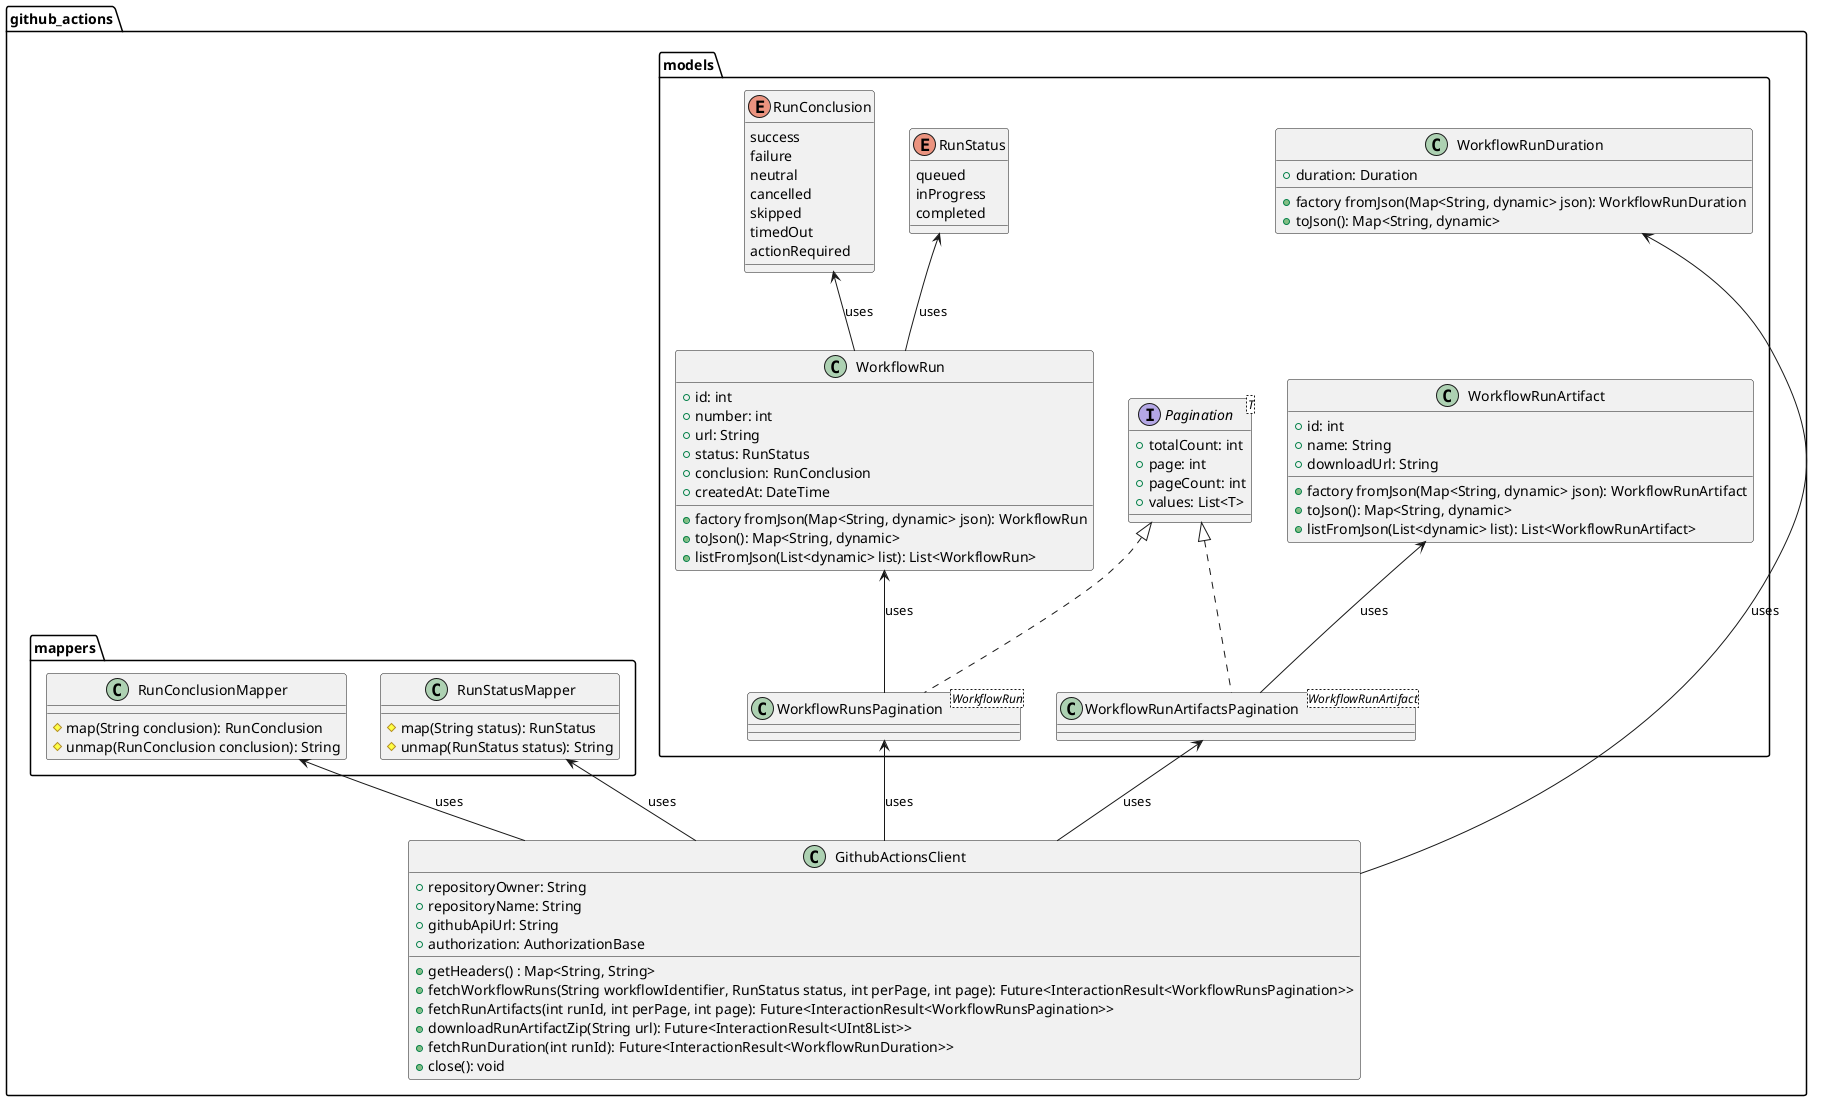 @startuml

package github_actions <<Folder>> {

    package models <<Folder>> {

        interface Pagination<T> {
            +totalCount: int
            +page: int
            +pageCount: int
            +values: List<T>
        }

        class WorkflowRunsPagination<WorkflowRun> implements Pagination

        class WorkflowRunArtifactsPagination<WorkflowRunArtifact> implements Pagination

        class WorkflowRun {
            +id: int
            +number: int
            +url: String
            +status: RunStatus
            +conclusion: RunConclusion
            +createdAt: DateTime

            +factory fromJson(Map<String, dynamic> json): WorkflowRun
            +toJson(): Map<String, dynamic>
            +listFromJson(List<dynamic> list): List<WorkflowRun>
        }

        class WorkflowRunArtifact {
            +id: int
            +name: String
            +downloadUrl: String

           +factory fromJson(Map<String, dynamic> json): WorkflowRunArtifact
           +toJson(): Map<String, dynamic>
           +listFromJson(List<dynamic> list): List<WorkflowRunArtifact>
        }

        class WorkflowRunDuration {
            +duration: Duration

            +factory fromJson(Map<String, dynamic> json): WorkflowRunDuration
            +toJson(): Map<String, dynamic>
        }


        enum RunStatus {
            queued
            inProgress
            completed
        }

        enum RunConclusion {
            success
            failure
            neutral
            cancelled
            skipped
            timedOut
            actionRequired
        }

    }

    package mappers <<Folder>> {
        class RunConclusionMapper {
            #map(String conclusion): RunConclusion
            #unmap(RunConclusion conclusion): String
        }

        class RunStatusMapper {
            #map(String status): RunStatus
            #unmap(RunStatus status): String
        }

    }


    class GithubActionsClient {
        +repositoryOwner: String
        +repositoryName: String
        +githubApiUrl: String
        +authorization: AuthorizationBase

        +getHeaders() : Map<String, String>
        +fetchWorkflowRuns(String workflowIdentifier, RunStatus status, int perPage, int page): Future<InteractionResult<WorkflowRunsPagination>>
        +fetchRunArtifacts(int runId, int perPage, int page): Future<InteractionResult<WorkflowRunsPagination>>
        +downloadRunArtifactZip(String url): Future<InteractionResult<UInt8List>>
        +fetchRunDuration(int runId): Future<InteractionResult<WorkflowRunDuration>>
        +close(): void
    }
}


WorkflowRunDuration <-- GithubActionsClient : uses
WorkflowRunsPagination <-- GithubActionsClient : uses
WorkflowRunArtifactsPagination <-- GithubActionsClient : uses
WorkflowRun <-- WorkflowRunsPagination : uses
WorkflowRunArtifact <-- WorkflowRunArtifactsPagination : uses
RunStatusMapper <-- GithubActionsClient : uses
RunConclusionMapper <-- GithubActionsClient : uses
RunConclusion <-- WorkflowRun : uses
RunStatus <-- WorkflowRun : uses

@enduml
